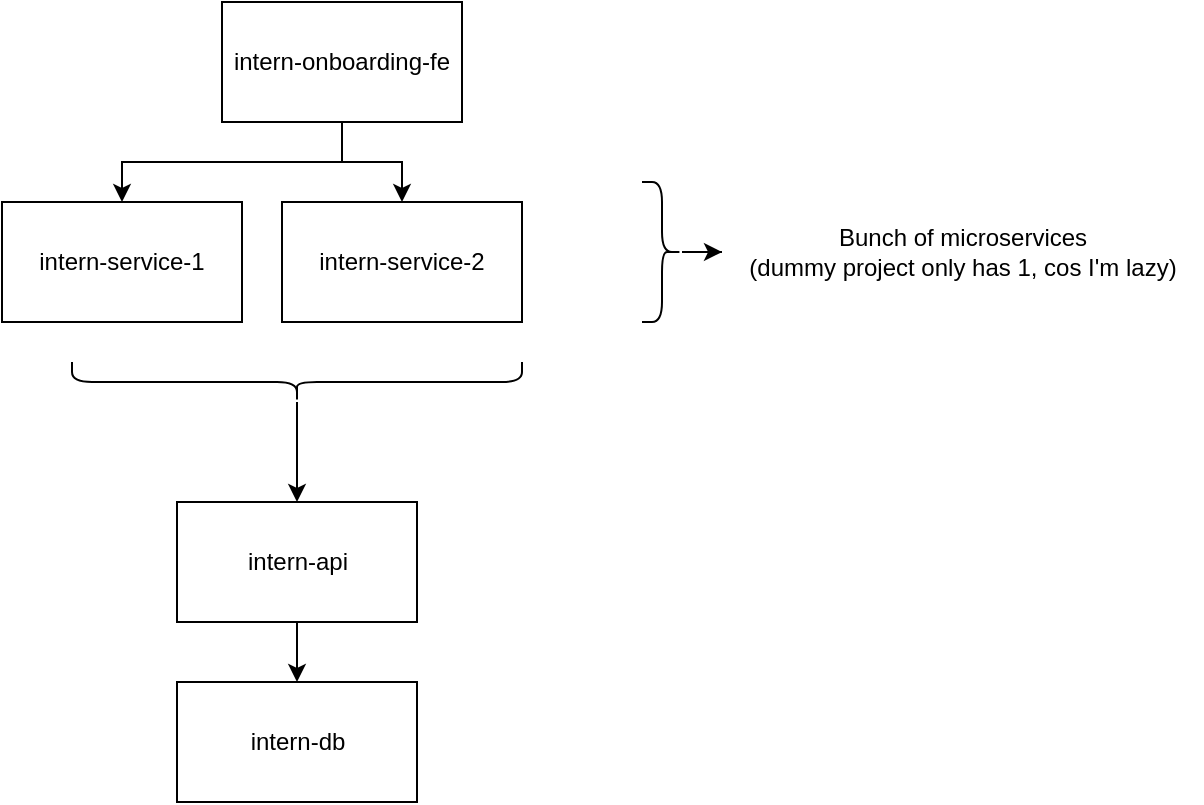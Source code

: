 <mxfile version="21.0.1" type="device"><diagram name="Page-1" id="o0Mh5Vh7vHyEFdlsKPBd"><mxGraphModel dx="1434" dy="764" grid="1" gridSize="10" guides="1" tooltips="1" connect="1" arrows="1" fold="1" page="1" pageScale="1" pageWidth="850" pageHeight="1100" math="0" shadow="0"><root><mxCell id="0"/><mxCell id="1" parent="0"/><mxCell id="AjtVdskud2LrI2huUvDT-2" style="edgeStyle=orthogonalEdgeStyle;rounded=0;orthogonalLoop=1;jettySize=auto;html=1;entryX=0.5;entryY=0;entryDx=0;entryDy=0;" edge="1" parent="1" source="AjtVdskud2LrI2huUvDT-1" target="AjtVdskud2LrI2huUvDT-8"><mxGeometry relative="1" as="geometry"><mxPoint x="390" y="200" as="targetPoint"/><Array as="points"><mxPoint x="390" y="180"/><mxPoint x="280" y="180"/></Array></mxGeometry></mxCell><mxCell id="AjtVdskud2LrI2huUvDT-13" style="edgeStyle=orthogonalEdgeStyle;rounded=0;orthogonalLoop=1;jettySize=auto;html=1;" edge="1" parent="1" source="AjtVdskud2LrI2huUvDT-1" target="AjtVdskud2LrI2huUvDT-10"><mxGeometry relative="1" as="geometry"/></mxCell><mxCell id="AjtVdskud2LrI2huUvDT-1" value="intern-onboarding-fe" style="rounded=0;whiteSpace=wrap;html=1;" vertex="1" parent="1"><mxGeometry x="330" y="100" width="120" height="60" as="geometry"/></mxCell><mxCell id="AjtVdskud2LrI2huUvDT-12" value="" style="edgeStyle=orthogonalEdgeStyle;rounded=0;orthogonalLoop=1;jettySize=auto;html=1;" edge="1" parent="1" source="AjtVdskud2LrI2huUvDT-5" target="AjtVdskud2LrI2huUvDT-6"><mxGeometry relative="1" as="geometry"/></mxCell><mxCell id="AjtVdskud2LrI2huUvDT-5" value="" style="shape=curlyBracket;whiteSpace=wrap;html=1;rounded=1;flipH=1;labelPosition=right;verticalLabelPosition=middle;align=left;verticalAlign=middle;size=0.5;" vertex="1" parent="1"><mxGeometry x="540" y="190" width="20" height="70" as="geometry"/></mxCell><mxCell id="AjtVdskud2LrI2huUvDT-6" value="Bunch of microservices&lt;br&gt;(dummy project only has 1, cos I'm lazy)" style="text;html=1;align=center;verticalAlign=middle;resizable=0;points=[];autosize=1;strokeColor=none;fillColor=none;" vertex="1" parent="1"><mxGeometry x="580" y="205" width="240" height="40" as="geometry"/></mxCell><mxCell id="AjtVdskud2LrI2huUvDT-8" value="intern-service-1" style="whiteSpace=wrap;html=1;" vertex="1" parent="1"><mxGeometry x="220" y="200" width="120" height="60" as="geometry"/></mxCell><mxCell id="AjtVdskud2LrI2huUvDT-10" value="intern-service-2" style="whiteSpace=wrap;html=1;" vertex="1" parent="1"><mxGeometry x="360" y="200" width="120" height="60" as="geometry"/></mxCell><mxCell id="AjtVdskud2LrI2huUvDT-20" value="" style="edgeStyle=orthogonalEdgeStyle;rounded=0;orthogonalLoop=1;jettySize=auto;html=1;" edge="1" parent="1" source="AjtVdskud2LrI2huUvDT-15" target="AjtVdskud2LrI2huUvDT-19"><mxGeometry relative="1" as="geometry"/></mxCell><mxCell id="AjtVdskud2LrI2huUvDT-15" value="intern-api" style="whiteSpace=wrap;html=1;" vertex="1" parent="1"><mxGeometry x="307.5" y="350" width="120" height="60" as="geometry"/></mxCell><mxCell id="AjtVdskud2LrI2huUvDT-17" value="" style="edgeStyle=orthogonalEdgeStyle;rounded=0;orthogonalLoop=1;jettySize=auto;html=1;" edge="1" parent="1" source="AjtVdskud2LrI2huUvDT-16" target="AjtVdskud2LrI2huUvDT-15"><mxGeometry relative="1" as="geometry"/></mxCell><mxCell id="AjtVdskud2LrI2huUvDT-16" value="" style="shape=curlyBracket;whiteSpace=wrap;html=1;rounded=1;labelPosition=left;verticalLabelPosition=middle;align=right;verticalAlign=middle;size=0.5;rotation=-90;" vertex="1" parent="1"><mxGeometry x="357.5" y="177.5" width="20" height="225" as="geometry"/></mxCell><mxCell id="AjtVdskud2LrI2huUvDT-19" value="intern-db" style="whiteSpace=wrap;html=1;" vertex="1" parent="1"><mxGeometry x="307.5" y="440" width="120" height="60" as="geometry"/></mxCell></root></mxGraphModel></diagram></mxfile>
